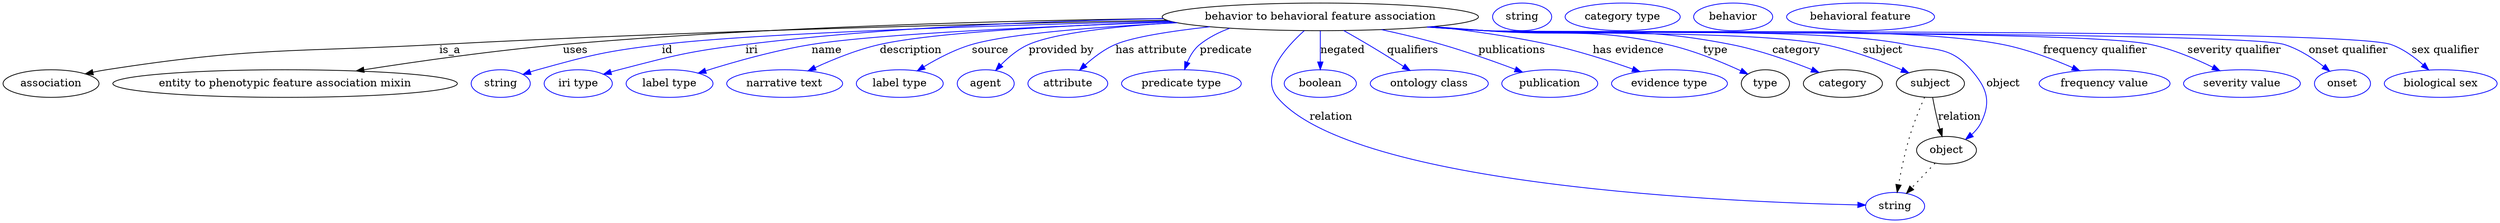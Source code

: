 digraph {
	graph [bb="0,0,3247.8,283"];
	node [label="\N"];
	"behavior to behavioral feature association"	[height=0.5,
		label="behavior to behavioral feature association",
		pos="1716.4,265",
		width=5.7231];
	association	[height=0.5,
		pos="62.394,178",
		width=1.7332];
	"behavior to behavioral feature association" -> association	[label=is_a,
		lp="582.39,221.5",
		pos="e,107.12,190.7 1516.4,260.65 1287.3,256.18 900.55,246.68 568.39,229 375.22,218.72 325.55,225.65 134.39,196 128.7,195.12 122.8,194.02 \
116.92,192.82"];
	"entity to phenotypic feature association mixin"	[height=0.5,
		pos="367.39,178",
		width=6.2286];
	"behavior to behavioral feature association" -> "entity to phenotypic feature association mixin"	[label=uses,
		lp="745.89,221.5",
		pos="e,460.1,194.46 1511.9,262.81 1312,260.22 999.29,252.36 729.39,229 641.56,221.4 542.41,207.31 470.12,196.03"];
	id	[color=blue,
		height=0.5,
		label=string,
		pos="648.39,178",
		width=1.0652];
	"behavior to behavioral feature association" -> id	[color=blue,
		label=id,
		lp="865.39,221.5",
		pos="e,677.38,190 1519.3,259.62 1306.5,254.24 981.42,243.94 858.39,229 785.45,220.14 767.2,215.65 696.39,196 693.29,195.14 690.09,194.17 \
686.89,193.16",
		style=solid];
	iri	[color=blue,
		height=0.5,
		label="iri type",
		pos="749.39,178",
		width=1.2277];
	"behavior to behavioral feature association" -> iri	[color=blue,
		label=iri,
		lp="975.39,221.5",
		pos="e,782.3,190.19 1511.8,262.74 1360.9,259.8 1150.7,251.48 967.39,229 893.17,219.9 874.78,214.78 802.39,196 799.02,195.12 795.54,194.16 \
792.06,193.14",
		style=solid];
	name	[color=blue,
		height=0.5,
		label="label type",
		pos="868.39,178",
		width=1.5707];
	"behavior to behavioral feature association" -> name	[color=blue,
		label=name,
		lp="1073.4,221.5",
		pos="e,905.8,191.61 1524.7,258.37 1361.7,252.75 1140.8,242.95 1053.4,229 1005.8,221.4 952.82,206.39 915.8,194.79",
		style=solid];
	description	[color=blue,
		height=0.5,
		label="narrative text",
		pos="1018.4,178",
		width=2.0943];
	"behavior to behavioral feature association" -> description	[color=blue,
		label=description,
		lp="1182.9,221.5",
		pos="e,1048.8,194.51 1522.5,258.83 1384.8,253.9 1212.4,244.81 1142.4,229 1113.1,222.39 1081.8,209.69 1057.9,198.75",
		style=solid];
	source	[color=blue,
		height=0.5,
		label="label type",
		pos="1168.4,178",
		width=1.5707];
	"behavior to behavioral feature association" -> source	[color=blue,
		label=source,
		lp="1286.4,221.5",
		pos="e,1191.2,194.59 1530,257.3 1427.6,252.11 1311.6,243.32 1262.4,229 1240.3,222.59 1217.5,210.61 1199.9,199.98",
		style=solid];
	"provided by"	[color=blue,
		height=0.5,
		label=agent,
		pos="1280.4,178",
		width=1.0291];
	"behavior to behavioral feature association" -> "provided by"	[color=blue,
		label="provided by",
		lp="1378.9,221.5",
		pos="e,1293.3,195.04 1528.3,257.61 1450.9,252.73 1371.2,244.13 1336.4,229 1322.7,223.03 1310,212.37 1300.2,202.42",
		style=solid];
	"has attribute"	[color=blue,
		height=0.5,
		label=attribute,
		pos="1387.4,178",
		width=1.4443];
	"behavior to behavioral feature association" -> "has attribute"	[color=blue,
		label="has attribute",
		lp="1496.4,221.5",
		pos="e,1402.6,195.32 1572.3,252.08 1521.9,246.43 1472.2,238.75 1449.4,229 1434.9,222.78 1421,212.15 1410,202.29",
		style=solid];
	predicate	[color=blue,
		height=0.5,
		label="predicate type",
		pos="1535.4,178",
		width=2.1665];
	"behavior to behavioral feature association" -> predicate	[color=blue,
		label=predicate,
		lp="1593.4,221.5",
		pos="e,1539.5,196.29 1598.3,250.1 1584.2,244.97 1570.9,238.12 1559.4,229 1551.9,223.08 1546.7,214.28 1543,205.71",
		style=solid];
	relation	[color=blue,
		height=0.5,
		label=string,
		pos="2464.4,18",
		width=1.0652];
	"behavior to behavioral feature association" -> relation	[color=blue,
		label=relation,
		lp="1730.4,134.5",
		pos="e,2426.1,19.518 1695.4,246.86 1671.2,225.11 1637.6,187.17 1660.4,160 1758.2,43.578 2256.9,23.262 2415.7,19.736",
		style=solid];
	negated	[color=blue,
		height=0.5,
		label=boolean,
		pos="1716.4,178",
		width=1.2999];
	"behavior to behavioral feature association" -> negated	[color=blue,
		label=negated,
		lp="1745.4,221.5",
		pos="e,1716.4,196.18 1716.4,246.8 1716.4,235.16 1716.4,219.55 1716.4,206.24",
		style=solid];
	qualifiers	[color=blue,
		height=0.5,
		label="ontology class",
		pos="1857.4,178",
		width=2.1304];
	"behavior to behavioral feature association" -> qualifiers	[color=blue,
		label=qualifiers,
		lp="1836.9,221.5",
		pos="e,1832.7,195.09 1747.2,247.04 1757.2,241.4 1768.3,235.03 1778.4,229 1793.5,219.98 1809.9,209.64 1823.9,200.72",
		style=solid];
	publications	[color=blue,
		height=0.5,
		label=publication,
		pos="2014.4,178",
		width=1.7332];
	"behavior to behavioral feature association" -> publications	[color=blue,
		label=publications,
		lp="1965.4,221.5",
		pos="e,1979.1,192.98 1796,248.39 1821.3,242.9 1849.2,236.27 1874.4,229 1906.6,219.71 1942.3,206.96 1969.5,196.66",
		style=solid];
	"has evidence"	[color=blue,
		height=0.5,
		label="evidence type",
		pos="2170.4,178",
		width=2.0943];
	"behavior to behavioral feature association" -> "has evidence"	[color=blue,
		label="has evidence",
		lp="2116.9,221.5",
		pos="e,2131.9,193.53 1863.1,252.33 1911.3,247 1964.9,239.47 2013.4,229 2050.6,220.96 2091.6,207.76 2122.3,196.95",
		style=solid];
	type	[height=0.5,
		pos="2295.4,178",
		width=0.86659];
	"behavior to behavioral feature association" -> type	[color=blue,
		label=type,
		lp="2230.4,221.5",
		pos="e,2272.5,190.43 1863.3,252.33 1886.1,250.54 1909.4,248.71 1931.4,247 2036.3,238.85 2064.7,251.89 2167.4,229 2201.3,221.45 2238,206.34 \
2263.3,194.7",
		style=solid];
	category	[height=0.5,
		pos="2396.4,178",
		width=1.4263];
	"behavior to behavioral feature association" -> category	[color=blue,
		label=category,
		lp="2335.9,221.5",
		pos="e,2365.5,192.37 1860.6,252.14 1884.3,250.33 1908.5,248.55 1931.4,247 2073.1,237.4 2111,256.26 2250.4,229 2287.1,221.81 2327.3,207.58 \
2356.1,196.13",
		style=solid];
	subject	[height=0.5,
		pos="2510.4,178",
		width=1.2277];
	"behavior to behavioral feature association" -> subject	[color=blue,
		label=subject,
		lp="2448.4,221.5",
		pos="e,2482.4,191.95 1858.9,251.97 1883.1,250.14 1907.9,248.41 1931.4,247 2029.1,241.14 2275.4,247.78 2371.4,229 2407,222.04 2445.6,207.53 \
2473.1,195.92",
		style=solid];
	object	[height=0.5,
		pos="2531.4,91",
		width=1.0832];
	"behavior to behavioral feature association" -> object	[color=blue,
		label=object,
		lp="2605.4,178",
		pos="e,2556.3,105.25 1857.7,251.89 1882.3,250.06 1907.6,248.33 1931.4,247 2052.8,240.2 2359.2,253.35 2478.4,229 2518.1,220.89 2536.7,\
226.51 2563.4,196 2583.9,172.51 2590.1,155.03 2576.4,127 2573.5,121.17 2569.2,116.02 2564.3,111.6",
		style=solid];
	"frequency qualifier"	[color=blue,
		height=0.5,
		label="frequency value",
		pos="2737.4,178",
		width=2.3651];
	"behavior to behavioral feature association" -> "frequency qualifier"	[color=blue,
		label="frequency qualifier",
		lp="2725.4,221.5",
		pos="e,2704.9,194.69 1857.1,251.81 1881.9,249.97 1907.4,248.27 1931.4,247 2080.8,239.1 2457.6,257.72 2604.4,229 2636,222.83 2669.9,209.98 \
2695.5,198.85",
		style=solid];
	"severity qualifier"	[color=blue,
		height=0.5,
		label="severity value",
		pos="2916.4,178",
		width=2.1123];
	"behavior to behavioral feature association" -> "severity qualifier"	[color=blue,
		label="severity qualifier",
		lp="2906.4,221.5",
		pos="e,2887.6,194.75 1856.3,251.76 1881.3,249.91 1907.1,248.21 1931.4,247 2027.5,242.2 2703.3,248.99 2797.4,229 2825.7,222.99 2855.8,\
210.31 2878.6,199.22",
		style=solid];
	"onset qualifier"	[color=blue,
		height=0.5,
		label=onset,
		pos="3046.4,178",
		width=1.011];
	"behavior to behavioral feature association" -> "onset qualifier"	[color=blue,
		label="onset qualifier",
		lp="3053.9,221.5",
		pos="e,3029.7,194.26 1855.7,251.73 1880.9,249.87 1906.9,248.18 1931.4,247 1989.1,244.22 2916.2,246.22 2971.4,229 2989.8,223.24 3007.9,\
211.42 3021.7,200.72",
		style=solid];
	"sex qualifier"	[color=blue,
		height=0.5,
		label="biological sex",
		pos="3174.4,178",
		width=2.0401];
	"behavior to behavioral feature association" -> "sex qualifier"	[color=blue,
		label="sex qualifier",
		lp="3180.4,221.5",
		pos="e,3158.8,195.71 1855.4,251.71 1880.7,249.84 1906.8,248.16 1931.4,247 1996.8,243.92 3047.6,250.55 3109.4,229 3125,223.55 3139.8,212.75 \
3151.4,202.58",
		style=solid];
	association_type	[color=blue,
		height=0.5,
		label=string,
		pos="1978.4,265",
		width=1.0652];
	association_category	[color=blue,
		height=0.5,
		label="category type",
		pos="2109.4,265",
		width=2.0762];
	subject -> relation	[pos="e,2467.1,36.136 2502.8,160.24 2496.9,146.64 2488.8,126.88 2483.4,109 2477.1,88.265 2472.2,64.241 2468.9,46.231",
		style=dotted];
	subject -> object	[label=relation,
		lp="2548.4,134.5",
		pos="e,2525.7,108.98 2513.4,159.77 2515.2,150.09 2517.6,137.8 2520.4,127 2521.1,124.32 2521.9,121.53 2522.7,118.76"];
	"behavior to behavioral feature association_subject"	[color=blue,
		height=0.5,
		label=behavior,
		pos="2253.4,265",
		width=1.4263];
	object -> relation	[pos="e,2479.2,34.713 2516.5,74.243 2507.6,64.775 2496.1,52.56 2486.1,42.024",
		style=dotted];
	"behavior to behavioral feature association_object"	[color=blue,
		height=0.5,
		label="behavioral feature",
		pos="2419.4,265",
		width=2.672];
}
